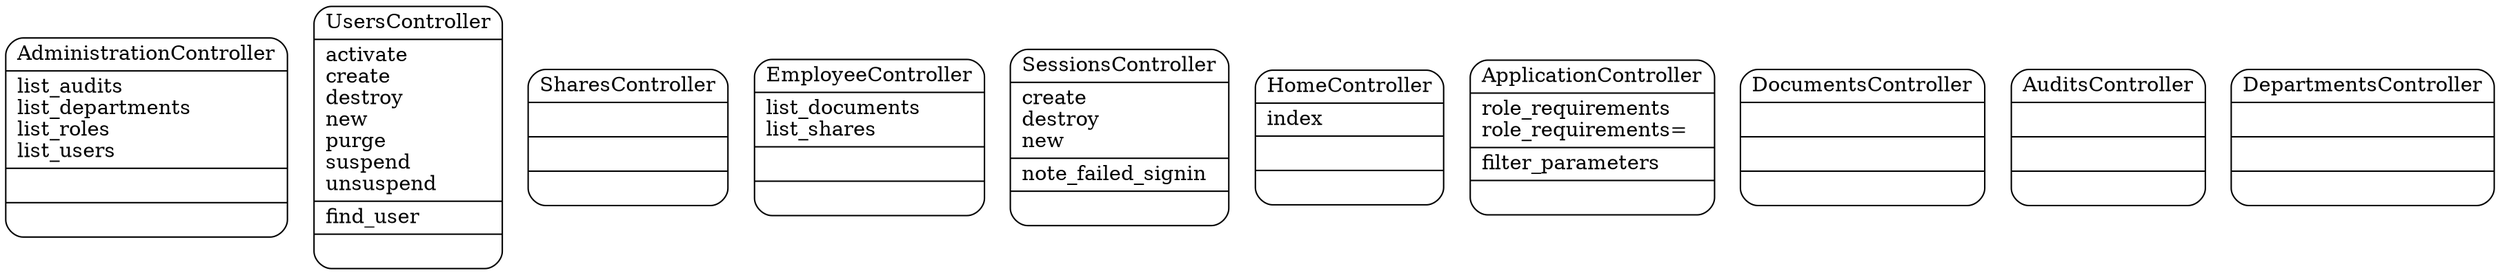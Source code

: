 digraph controllers_diagram {
	graph[overlap=false, splines=true]
	"AdministrationController" [shape=Mrecord, label="{AdministrationController|list_audits\llist_departments\llist_roles\llist_users\l|\l|\l}"]
	"UsersController" [shape=Mrecord, label="{UsersController|activate\lcreate\ldestroy\lnew\lpurge\lsuspend\lunsuspend\l|find_user\l|\l}"]
	"SharesController" [shape=Mrecord, label="{SharesController|\l|\l|\l}"]
	"EmployeeController" [shape=Mrecord, label="{EmployeeController|list_documents\llist_shares\l|\l|\l}"]
	"SessionsController" [shape=Mrecord, label="{SessionsController|create\ldestroy\lnew\l|note_failed_signin\l|\l}"]
	"HomeController" [shape=Mrecord, label="{HomeController|index\l|\l|\l}"]
	"ApplicationController" [shape=Mrecord, label="{ApplicationController|role_requirements\lrole_requirements=\l|filter_parameters\l|\l}"]
	"DocumentsController" [shape=Mrecord, label="{DocumentsController|\l|\l|\l}"]
	"AuditsController" [shape=Mrecord, label="{AuditsController|\l|\l|\l}"]
	"DepartmentsController" [shape=Mrecord, label="{DepartmentsController|\l|\l|\l}"]
	"ApplicationController" [shape=Mrecord, label="{ApplicationController|role_requirements\lrole_requirements=\l|filter_parameters\l|\l}"]
}
